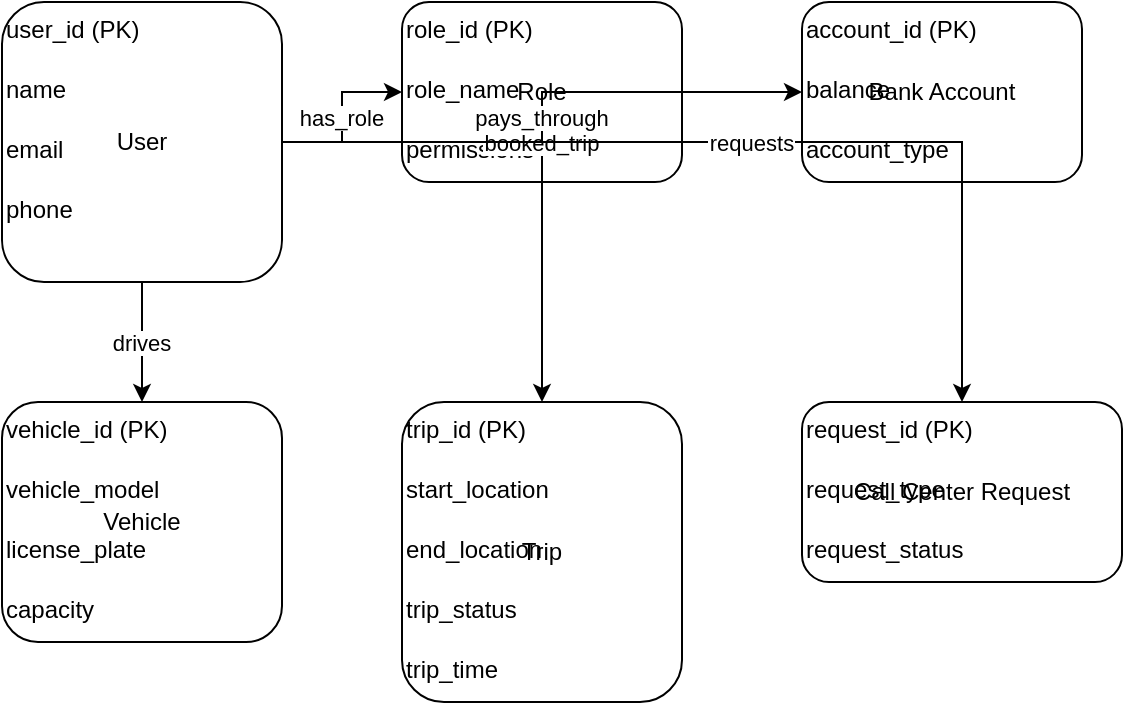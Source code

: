<?xml version="1.0" encoding="UTF-8"?>
<mxfile>
  <diagram name="ER Diagram">
    <mxGraphModel dx="1235" dy="813" grid="1" gridSize="10" guides="1" tooltips="1" connect="1" arrows="1" fold="1" page="1" pageScale="1" pageWidth="827" pageHeight="1169" math="0" shadow="0">
      <root>
        <mxCell id="0" />
        <mxCell id="1" parent="0" />

        <!-- User Entity -->
        <mxCell id="2" value="User" style="rounded=1;whiteSpace=wrap;html=1;" vertex="1" parent="1">
          <mxGeometry x="100" y="100" width="140" height="140" as="geometry" />
        </mxCell>
        <mxCell id="3" value="user_id (PK)" style="text;whiteSpace=wrap;html=1;" vertex="1" parent="2">
          <mxGeometry x="0" y="0" width="140" height="30" as="geometry" />
        </mxCell>
        <mxCell id="4" value="name" style="text;whiteSpace=wrap;html=1;" vertex="1" parent="2">
          <mxGeometry x="0" y="30" width="140" height="30" as="geometry" />
        </mxCell>
        <mxCell id="5" value="email" style="text;whiteSpace=wrap;html=1;" vertex="1" parent="2">
          <mxGeometry x="0" y="60" width="140" height="30" as="geometry" />
        </mxCell>
        <mxCell id="6" value="phone" style="text;whiteSpace=wrap;html=1;" vertex="1" parent="2">
          <mxGeometry x="0" y="90" width="140" height="30" as="geometry" />
        </mxCell>

        <!-- Role Entity -->
        <mxCell id="7" value="Role" style="rounded=1;whiteSpace=wrap;html=1;" vertex="1" parent="1">
          <mxGeometry x="300" y="100" width="140" height="90" as="geometry" />
        </mxCell>
        <mxCell id="8" value="role_id (PK)" style="text;whiteSpace=wrap;html=1;" vertex="1" parent="7">
          <mxGeometry x="0" y="0" width="140" height="30" as="geometry" />
        </mxCell>
        <mxCell id="9" value="role_name" style="text;whiteSpace=wrap;html=1;" vertex="1" parent="7">
          <mxGeometry x="0" y="30" width="140" height="30" as="geometry" />
        </mxCell>
        <mxCell id="10" value="permissions" style="text;whiteSpace=wrap;html=1;" vertex="1" parent="7">
          <mxGeometry x="0" y="60" width="140" height="30" as="geometry" />
        </mxCell>

        <!-- Vehicle Entity -->
        <mxCell id="11" value="Vehicle" style="rounded=1;whiteSpace=wrap;html=1;" vertex="1" parent="1">
          <mxGeometry x="100" y="300" width="140" height="120" as="geometry" />
        </mxCell>
        <mxCell id="12" value="vehicle_id (PK)" style="text;whiteSpace=wrap;html=1;" vertex="1" parent="11">
          <mxGeometry x="0" y="0" width="140" height="30" as="geometry" />
        </mxCell>
        <mxCell id="13" value="vehicle_model" style="text;whiteSpace=wrap;html=1;" vertex="1" parent="11">
          <mxGeometry x="0" y="30" width="140" height="30" as="geometry" />
        </mxCell>
        <mxCell id="14" value="license_plate" style="text;whiteSpace=wrap;html=1;" vertex="1" parent="11">
          <mxGeometry x="0" y="60" width="140" height="30" as="geometry" />
        </mxCell>
        <mxCell id="15" value="capacity" style="text;whiteSpace=wrap;html=1;" vertex="1" parent="11">
          <mxGeometry x="0" y="90" width="140" height="30" as="geometry" />
        </mxCell>

        <!-- Trip Entity -->
        <mxCell id="16" value="Trip" style="rounded=1;whiteSpace=wrap;html=1;" vertex="1" parent="1">
          <mxGeometry x="300" y="300" width="140" height="150" as="geometry" />
        </mxCell>
        <mxCell id="17" value="trip_id (PK)" style="text;whiteSpace=wrap;html=1;" vertex="1" parent="16">
          <mxGeometry x="0" y="0" width="140" height="30" as="geometry" />
        </mxCell>
        <mxCell id="18" value="start_location" style="text;whiteSpace=wrap;html=1;" vertex="1" parent="16">
          <mxGeometry x="0" y="30" width="140" height="30" as="geometry" />
        </mxCell>
        <mxCell id="19" value="end_location" style="text;whiteSpace=wrap;html=1;" vertex="1" parent="16">
          <mxGeometry x="0" y="60" width="140" height="30" as="geometry" />
        </mxCell>
        <mxCell id="20" value="trip_status" style="text;whiteSpace=wrap;html=1;" vertex="1" parent="16">
          <mxGeometry x="0" y="90" width="140" height="30" as="geometry" />
        </mxCell>
        <mxCell id="21" value="trip_time" style="text;whiteSpace=wrap;html=1;" vertex="1" parent="16">
          <mxGeometry x="0" y="120" width="140" height="30" as="geometry" />
        </mxCell>

        <!-- Bank Account Entity -->
        <mxCell id="22" value="Bank Account" style="rounded=1;whiteSpace=wrap;html=1;" vertex="1" parent="1">
          <mxGeometry x="500" y="100" width="140" height="90" as="geometry" />
        </mxCell>
        <mxCell id="23" value="account_id (PK)" style="text;whiteSpace=wrap;html=1;" vertex="1" parent="22">
          <mxGeometry x="0" y="0" width="140" height="30" as="geometry" />
        </mxCell>
        <mxCell id="24" value="balance" style="text;whiteSpace=wrap;html=1;" vertex="1" parent="22">
          <mxGeometry x="0" y="30" width="140" height="30" as="geometry" />
        </mxCell>
        <mxCell id="25" value="account_type" style="text;whiteSpace=wrap;html=1;" vertex="1" parent="22">
          <mxGeometry x="0" y="60" width="140" height="30" as="geometry" />
        </mxCell>

        <!-- Call Center Request Entity -->
        <mxCell id="26" value="Call Center Request" style="rounded=1;whiteSpace=wrap;html=1;" vertex="1" parent="1">
          <mxGeometry x="500" y="300" width="160" height="90" as="geometry" />
        </mxCell>
        <mxCell id="27" value="request_id (PK)" style="text;whiteSpace=wrap;html=1;" vertex="1" parent="26">
          <mxGeometry x="0" y="0" width="160" height="30" as="geometry" />
        </mxCell>
        <mxCell id="28" value="request_type" style="text;whiteSpace=wrap;html=1;" vertex="1" parent="26">
          <mxGeometry x="0" y="30" width="160" height="30" as="geometry" />
        </mxCell>
        <mxCell id="29" value="request_status" style="text;whiteSpace=wrap;html=1;" vertex="1" parent="26">
          <mxGeometry x="0" y="60" width="160" height="30" as="geometry" />
        </mxCell>

        <!-- Relationships -->
        <mxCell id="30" value="has_role" style="edgeStyle=orthogonalEdgeStyle;rounded=0;orthogonalLoop=1;jettySize=auto;" edge="1" parent="1" source="2" target="7">
          <mxGeometry relative="1" as="geometry" />
        </mxCell>
        <mxCell id="31" value="drives" style="edgeStyle=orthogonalEdgeStyle;rounded=0;orthogonalLoop=1;jettySize=auto;" edge="1" parent="1" source="2" target="11">
          <mxGeometry relative="1" as="geometry" />
        </mxCell>
        <mxCell id="32" value="booked_trip" style="edgeStyle=orthogonalEdgeStyle;rounded=0;orthogonalLoop=1;jettySize=auto;" edge="1" parent="1" source="2" target="16">
          <mxGeometry relative="1" as="geometry" />
        </mxCell>
        <mxCell id="33" value="pays_through" style="edgeStyle=orthogonalEdgeStyle;rounded=0;orthogonalLoop=1;jettySize=auto;" edge="1" parent="1" source="2" target="22">
          <mxGeometry relative="1" as="geometry" />
        </mxCell>
        <mxCell id="34" value="requests" style="edgeStyle=orthogonalEdgeStyle;rounded=0;orthogonalLoop=1;jettySize=auto;" edge="1" parent="1" source="2" target="26">
          <mxGeometry relative="1" as="geometry" />
        </mxCell>

      </root>
    </mxGraphModel>
  </diagram>
</mxfile>
